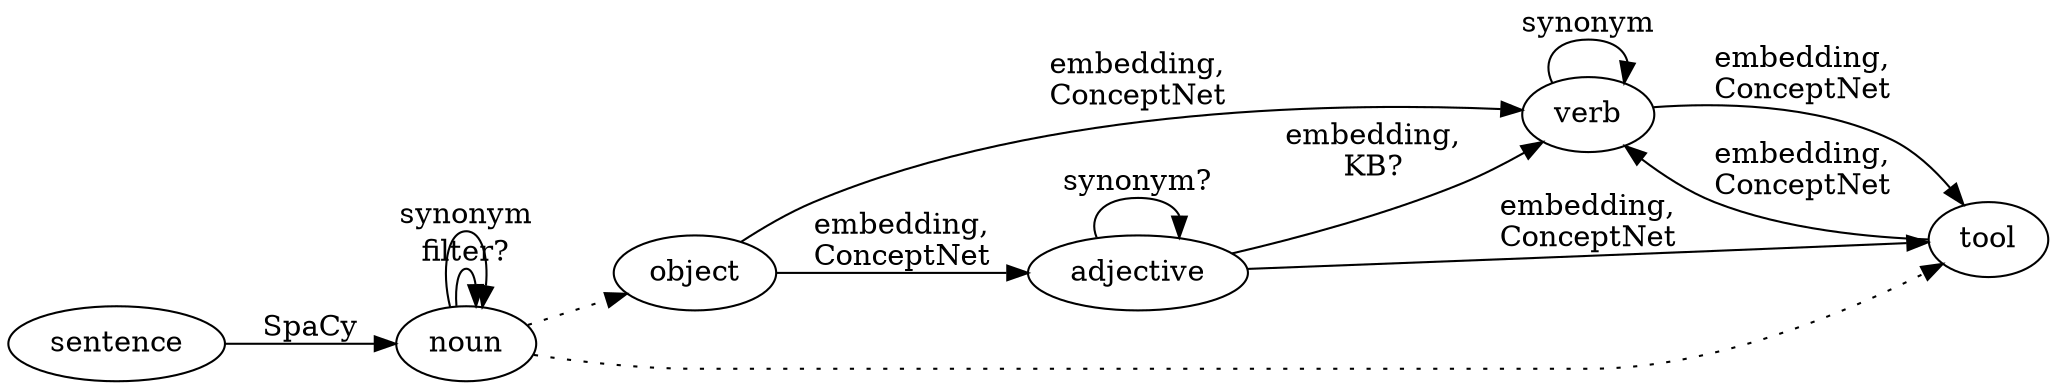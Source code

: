 digraph {
    rankdir=LR
    noun -> noun [label="filter?"]
    noun -> noun [label="synonym"]
    verb -> verb [label="synonym"]
    adjective -> adjective [label="synonym?"]
    sentence -> noun [label="SpaCy"]
    noun -> object [style="dotted"]
    object -> verb [label="embedding,\nConceptNet"]
    object -> adjective [label="embedding,\nConceptNet"]
    adjective -> tool [label="embedding,\nConceptNet"]
    adjective -> verb [label="embedding,\nKB?"]
    noun -> tool [style="dotted"]
    tool -> verb [label="embedding,\nConceptNet"]
    verb -> tool [label="embedding,\nConceptNet"]
    
}
